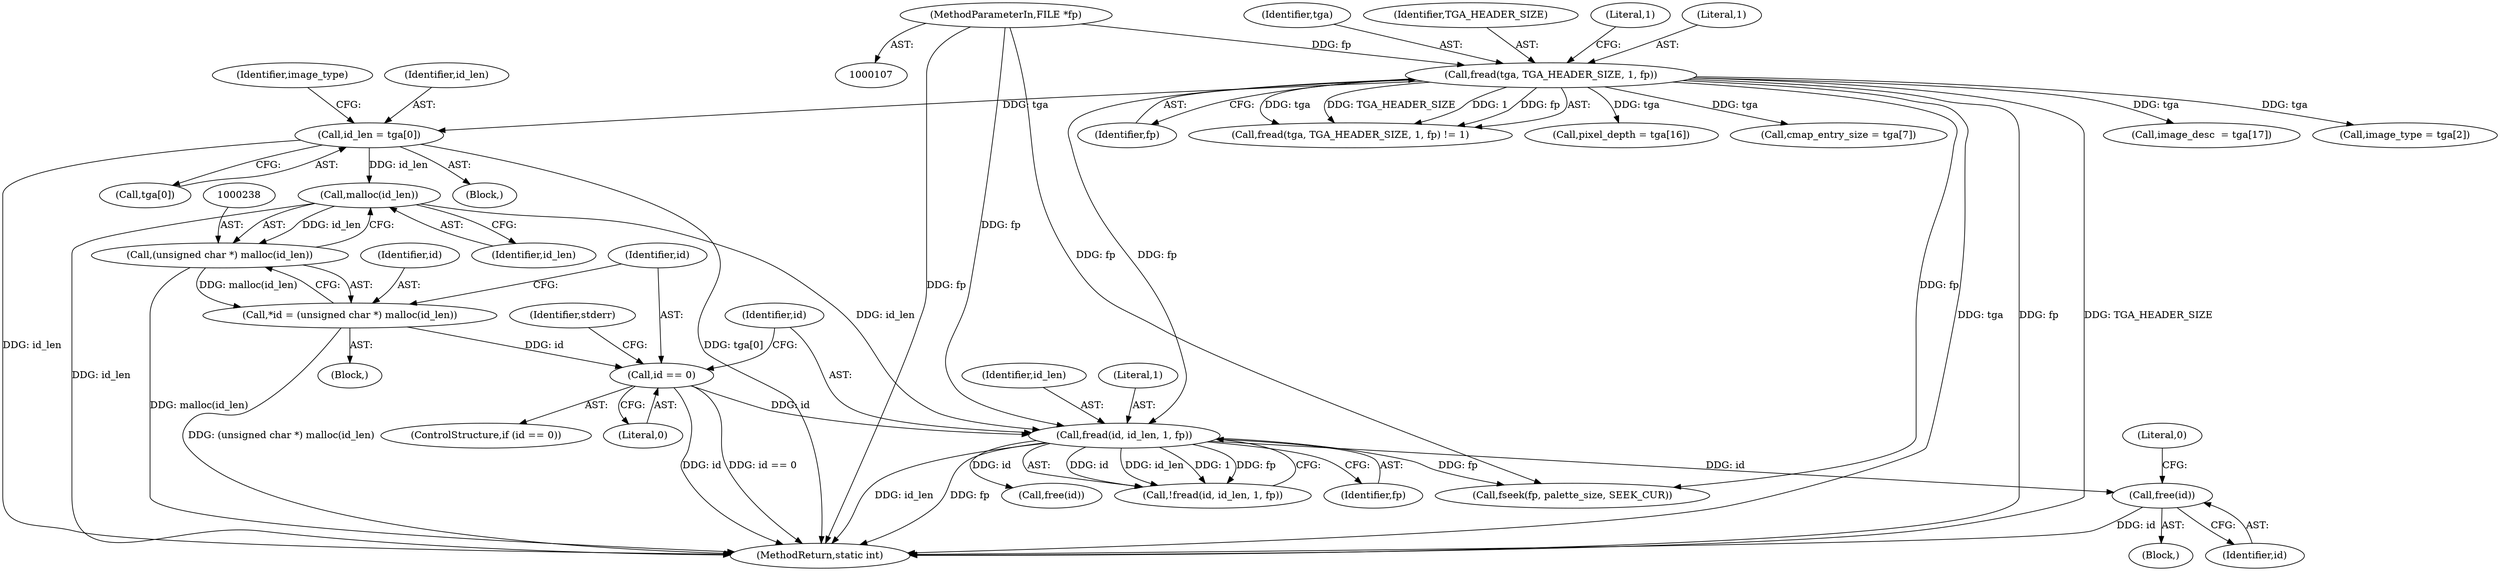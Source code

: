 digraph "0_openjpeg_2cd30c2b06ce332dede81cccad8b334cde997281_0@API" {
"1000262" [label="(Call,free(id))"];
"1000253" [label="(Call,fread(id, id_len, 1, fp))"];
"1000242" [label="(Call,id == 0)"];
"1000235" [label="(Call,*id = (unsigned char *) malloc(id_len))"];
"1000237" [label="(Call,(unsigned char *) malloc(id_len))"];
"1000239" [label="(Call,malloc(id_len))"];
"1000153" [label="(Call,id_len = tga[0])"];
"1000141" [label="(Call,fread(tga, TGA_HEADER_SIZE, 1, fp))"];
"1000108" [label="(MethodParameterIn,FILE *fp)"];
"1000283" [label="(Call,fseek(fp, palette_size, SEEK_CUR))"];
"1000241" [label="(ControlStructure,if (id == 0))"];
"1000208" [label="(Call,image_desc  = tga[17])"];
"1000153" [label="(Call,id_len = tga[0])"];
"1000236" [label="(Identifier,id)"];
"1000233" [label="(Block,)"];
"1000158" [label="(Call,image_type = tga[2])"];
"1000255" [label="(Identifier,id_len)"];
"1000239" [label="(Call,malloc(id_len))"];
"1000113" [label="(Block,)"];
"1000145" [label="(Identifier,fp)"];
"1000146" [label="(Literal,1)"];
"1000140" [label="(Call,fread(tga, TGA_HEADER_SIZE, 1, fp) != 1)"];
"1000265" [label="(Literal,0)"];
"1000266" [label="(Call,free(id))"];
"1000242" [label="(Call,id == 0)"];
"1000235" [label="(Call,*id = (unsigned char *) malloc(id_len))"];
"1000263" [label="(Identifier,id)"];
"1000253" [label="(Call,fread(id, id_len, 1, fp))"];
"1000237" [label="(Call,(unsigned char *) malloc(id_len))"];
"1000144" [label="(Literal,1)"];
"1000262" [label="(Call,free(id))"];
"1000159" [label="(Identifier,image_type)"];
"1000244" [label="(Literal,0)"];
"1000256" [label="(Literal,1)"];
"1000142" [label="(Identifier,tga)"];
"1000252" [label="(Call,!fread(id, id_len, 1, fp))"];
"1000155" [label="(Call,tga[0])"];
"1000154" [label="(Identifier,id_len)"];
"1000108" [label="(MethodParameterIn,FILE *fp)"];
"1000203" [label="(Call,pixel_depth = tga[16])"];
"1000141" [label="(Call,fread(tga, TGA_HEADER_SIZE, 1, fp))"];
"1000243" [label="(Identifier,id)"];
"1000257" [label="(Identifier,fp)"];
"1000254" [label="(Identifier,id)"];
"1000143" [label="(Identifier,TGA_HEADER_SIZE)"];
"1000240" [label="(Identifier,id_len)"];
"1000170" [label="(Call,cmap_entry_size = tga[7])"];
"1000247" [label="(Identifier,stderr)"];
"1000258" [label="(Block,)"];
"1000289" [label="(MethodReturn,static int)"];
"1000262" -> "1000258"  [label="AST: "];
"1000262" -> "1000263"  [label="CFG: "];
"1000263" -> "1000262"  [label="AST: "];
"1000265" -> "1000262"  [label="CFG: "];
"1000262" -> "1000289"  [label="DDG: id"];
"1000253" -> "1000262"  [label="DDG: id"];
"1000253" -> "1000252"  [label="AST: "];
"1000253" -> "1000257"  [label="CFG: "];
"1000254" -> "1000253"  [label="AST: "];
"1000255" -> "1000253"  [label="AST: "];
"1000256" -> "1000253"  [label="AST: "];
"1000257" -> "1000253"  [label="AST: "];
"1000252" -> "1000253"  [label="CFG: "];
"1000253" -> "1000289"  [label="DDG: id_len"];
"1000253" -> "1000289"  [label="DDG: fp"];
"1000253" -> "1000252"  [label="DDG: id"];
"1000253" -> "1000252"  [label="DDG: id_len"];
"1000253" -> "1000252"  [label="DDG: 1"];
"1000253" -> "1000252"  [label="DDG: fp"];
"1000242" -> "1000253"  [label="DDG: id"];
"1000239" -> "1000253"  [label="DDG: id_len"];
"1000141" -> "1000253"  [label="DDG: fp"];
"1000108" -> "1000253"  [label="DDG: fp"];
"1000253" -> "1000266"  [label="DDG: id"];
"1000253" -> "1000283"  [label="DDG: fp"];
"1000242" -> "1000241"  [label="AST: "];
"1000242" -> "1000244"  [label="CFG: "];
"1000243" -> "1000242"  [label="AST: "];
"1000244" -> "1000242"  [label="AST: "];
"1000247" -> "1000242"  [label="CFG: "];
"1000254" -> "1000242"  [label="CFG: "];
"1000242" -> "1000289"  [label="DDG: id == 0"];
"1000242" -> "1000289"  [label="DDG: id"];
"1000235" -> "1000242"  [label="DDG: id"];
"1000235" -> "1000233"  [label="AST: "];
"1000235" -> "1000237"  [label="CFG: "];
"1000236" -> "1000235"  [label="AST: "];
"1000237" -> "1000235"  [label="AST: "];
"1000243" -> "1000235"  [label="CFG: "];
"1000235" -> "1000289"  [label="DDG: (unsigned char *) malloc(id_len)"];
"1000237" -> "1000235"  [label="DDG: malloc(id_len)"];
"1000237" -> "1000239"  [label="CFG: "];
"1000238" -> "1000237"  [label="AST: "];
"1000239" -> "1000237"  [label="AST: "];
"1000237" -> "1000289"  [label="DDG: malloc(id_len)"];
"1000239" -> "1000237"  [label="DDG: id_len"];
"1000239" -> "1000240"  [label="CFG: "];
"1000240" -> "1000239"  [label="AST: "];
"1000239" -> "1000289"  [label="DDG: id_len"];
"1000153" -> "1000239"  [label="DDG: id_len"];
"1000153" -> "1000113"  [label="AST: "];
"1000153" -> "1000155"  [label="CFG: "];
"1000154" -> "1000153"  [label="AST: "];
"1000155" -> "1000153"  [label="AST: "];
"1000159" -> "1000153"  [label="CFG: "];
"1000153" -> "1000289"  [label="DDG: tga[0]"];
"1000153" -> "1000289"  [label="DDG: id_len"];
"1000141" -> "1000153"  [label="DDG: tga"];
"1000141" -> "1000140"  [label="AST: "];
"1000141" -> "1000145"  [label="CFG: "];
"1000142" -> "1000141"  [label="AST: "];
"1000143" -> "1000141"  [label="AST: "];
"1000144" -> "1000141"  [label="AST: "];
"1000145" -> "1000141"  [label="AST: "];
"1000146" -> "1000141"  [label="CFG: "];
"1000141" -> "1000289"  [label="DDG: tga"];
"1000141" -> "1000289"  [label="DDG: fp"];
"1000141" -> "1000289"  [label="DDG: TGA_HEADER_SIZE"];
"1000141" -> "1000140"  [label="DDG: tga"];
"1000141" -> "1000140"  [label="DDG: TGA_HEADER_SIZE"];
"1000141" -> "1000140"  [label="DDG: 1"];
"1000141" -> "1000140"  [label="DDG: fp"];
"1000108" -> "1000141"  [label="DDG: fp"];
"1000141" -> "1000158"  [label="DDG: tga"];
"1000141" -> "1000170"  [label="DDG: tga"];
"1000141" -> "1000203"  [label="DDG: tga"];
"1000141" -> "1000208"  [label="DDG: tga"];
"1000141" -> "1000283"  [label="DDG: fp"];
"1000108" -> "1000107"  [label="AST: "];
"1000108" -> "1000289"  [label="DDG: fp"];
"1000108" -> "1000283"  [label="DDG: fp"];
}
